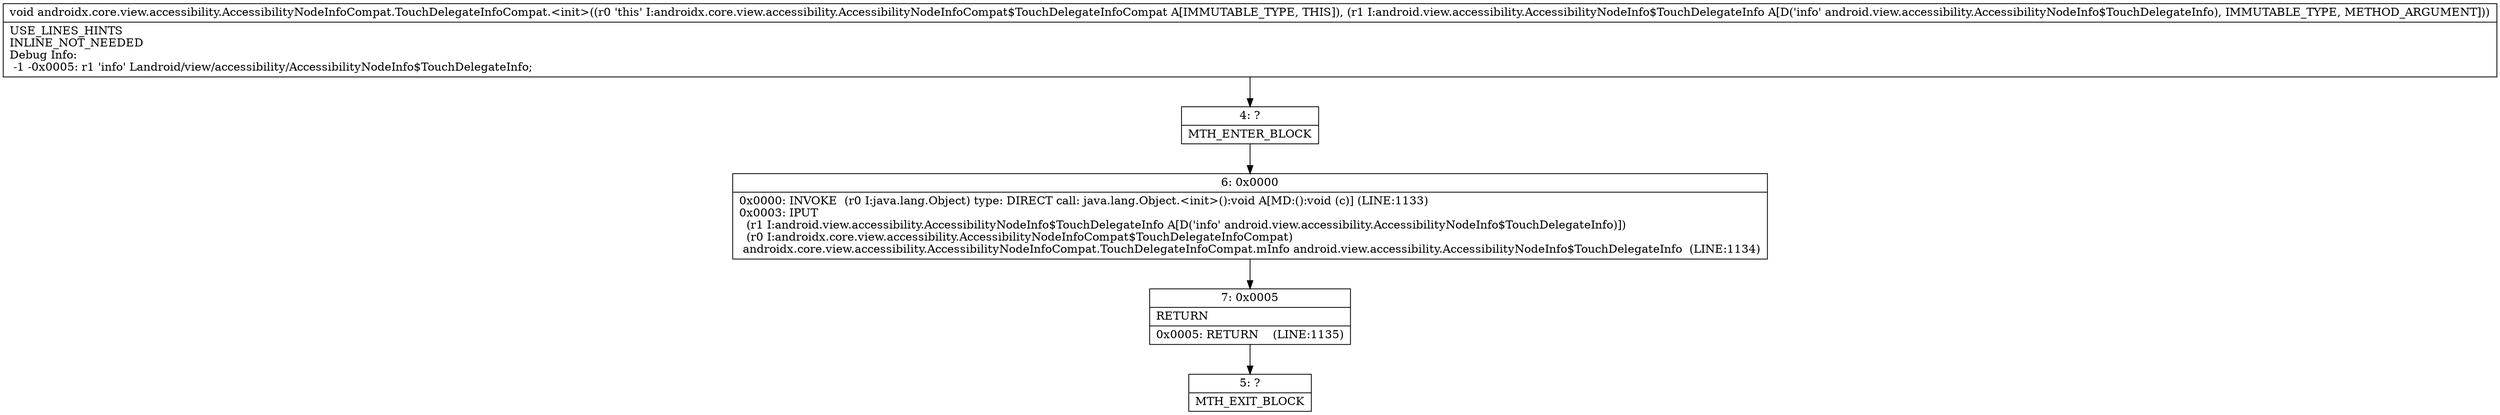 digraph "CFG forandroidx.core.view.accessibility.AccessibilityNodeInfoCompat.TouchDelegateInfoCompat.\<init\>(Landroid\/view\/accessibility\/AccessibilityNodeInfo$TouchDelegateInfo;)V" {
Node_4 [shape=record,label="{4\:\ ?|MTH_ENTER_BLOCK\l}"];
Node_6 [shape=record,label="{6\:\ 0x0000|0x0000: INVOKE  (r0 I:java.lang.Object) type: DIRECT call: java.lang.Object.\<init\>():void A[MD:():void (c)] (LINE:1133)\l0x0003: IPUT  \l  (r1 I:android.view.accessibility.AccessibilityNodeInfo$TouchDelegateInfo A[D('info' android.view.accessibility.AccessibilityNodeInfo$TouchDelegateInfo)])\l  (r0 I:androidx.core.view.accessibility.AccessibilityNodeInfoCompat$TouchDelegateInfoCompat)\l androidx.core.view.accessibility.AccessibilityNodeInfoCompat.TouchDelegateInfoCompat.mInfo android.view.accessibility.AccessibilityNodeInfo$TouchDelegateInfo  (LINE:1134)\l}"];
Node_7 [shape=record,label="{7\:\ 0x0005|RETURN\l|0x0005: RETURN    (LINE:1135)\l}"];
Node_5 [shape=record,label="{5\:\ ?|MTH_EXIT_BLOCK\l}"];
MethodNode[shape=record,label="{void androidx.core.view.accessibility.AccessibilityNodeInfoCompat.TouchDelegateInfoCompat.\<init\>((r0 'this' I:androidx.core.view.accessibility.AccessibilityNodeInfoCompat$TouchDelegateInfoCompat A[IMMUTABLE_TYPE, THIS]), (r1 I:android.view.accessibility.AccessibilityNodeInfo$TouchDelegateInfo A[D('info' android.view.accessibility.AccessibilityNodeInfo$TouchDelegateInfo), IMMUTABLE_TYPE, METHOD_ARGUMENT]))  | USE_LINES_HINTS\lINLINE_NOT_NEEDED\lDebug Info:\l  \-1 \-0x0005: r1 'info' Landroid\/view\/accessibility\/AccessibilityNodeInfo$TouchDelegateInfo;\l}"];
MethodNode -> Node_4;Node_4 -> Node_6;
Node_6 -> Node_7;
Node_7 -> Node_5;
}


